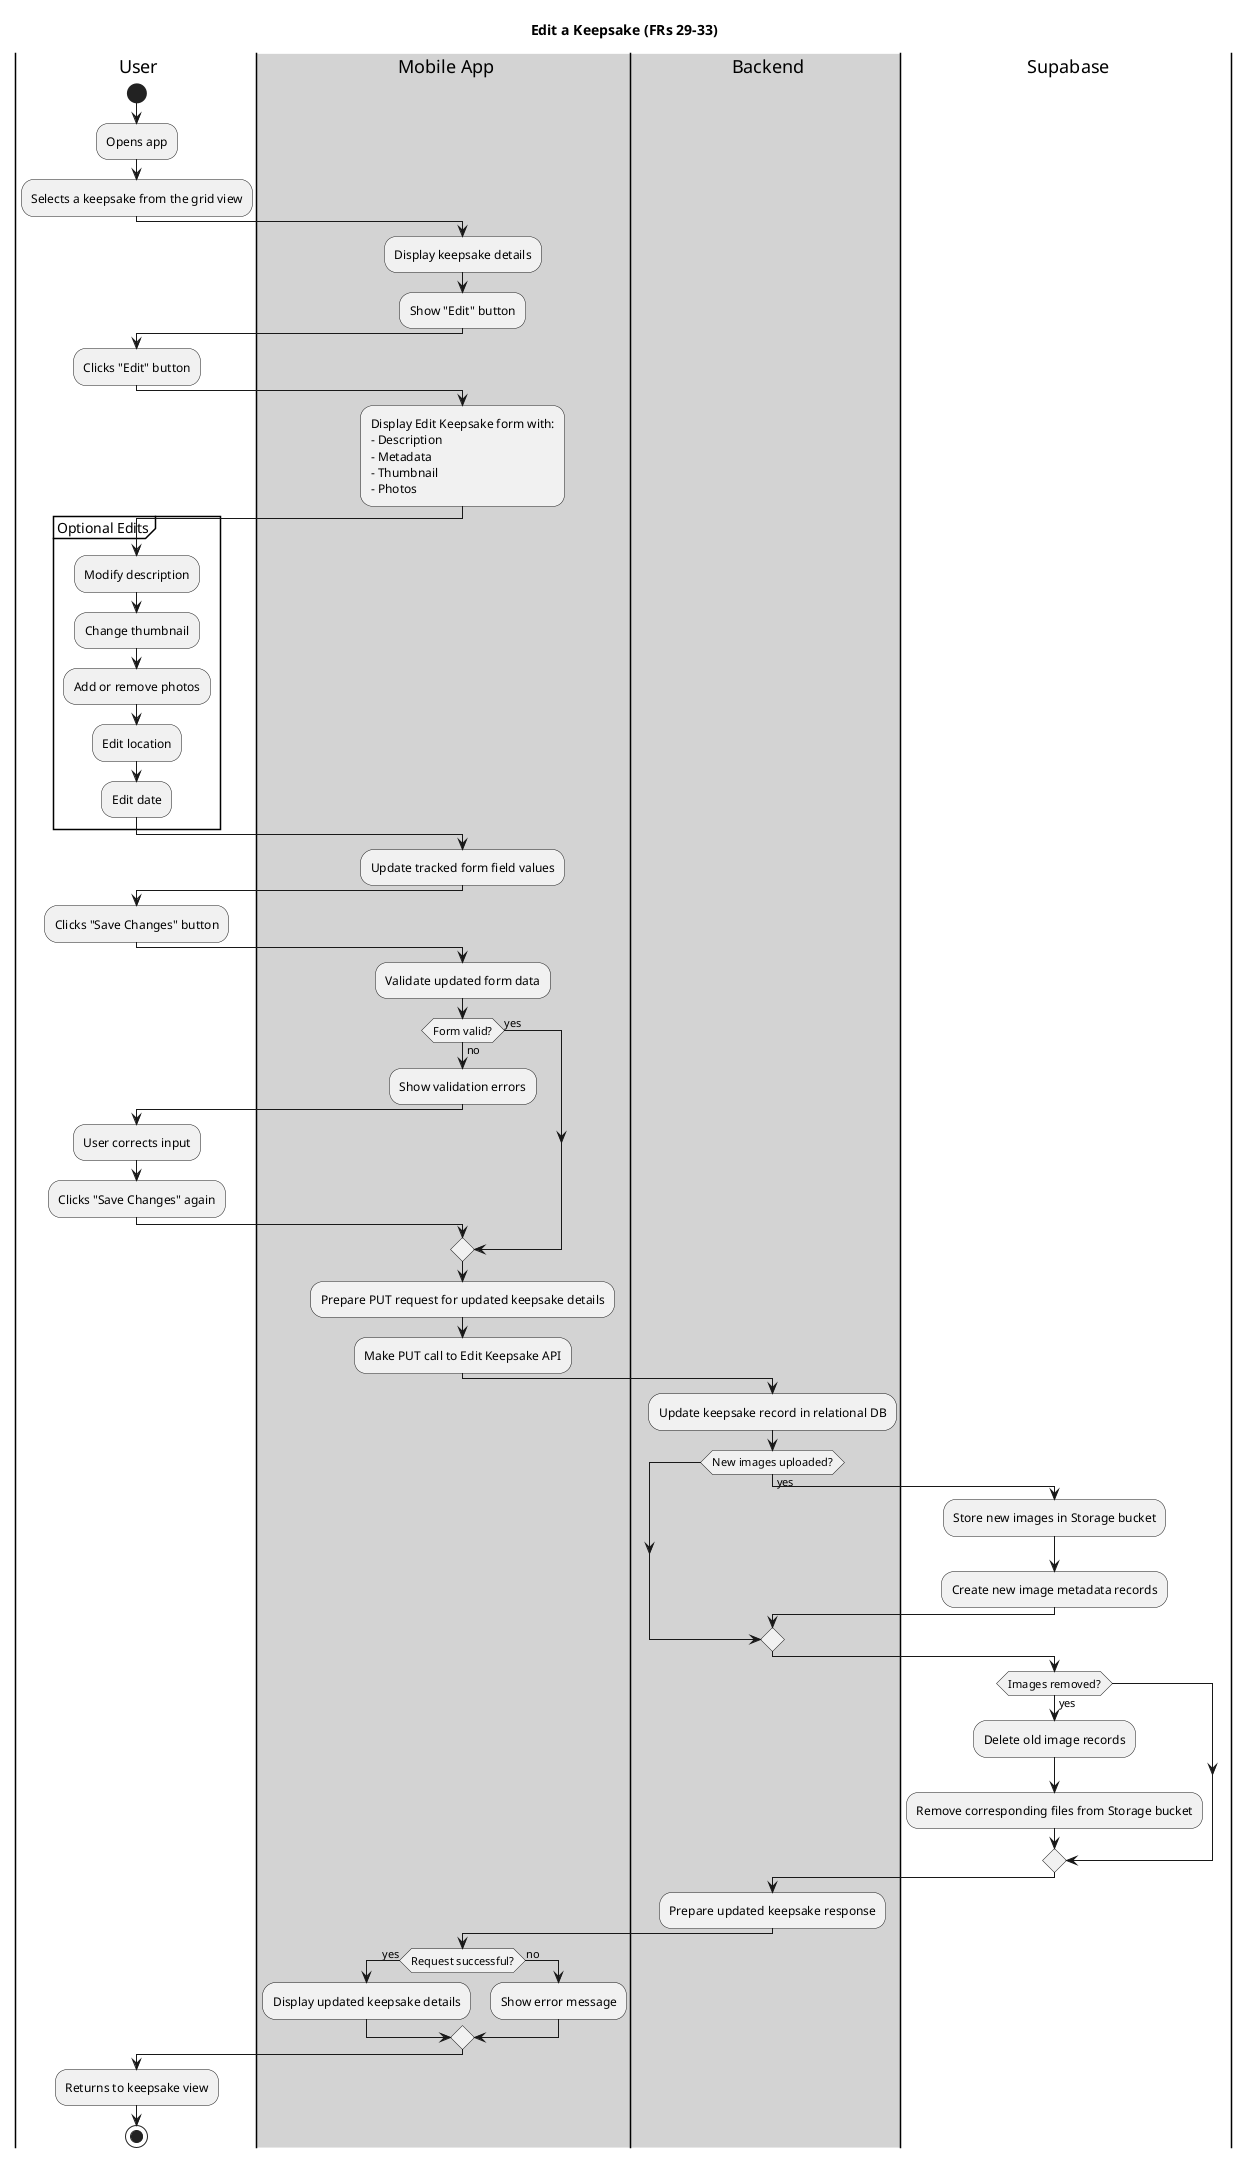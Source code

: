 @startuml
title Edit a Keepsake (FRs 29-33)

|user| User
|#lightgray|mobile| Mobile App
|#lightgray|backend| Backend
|db| Supabase

|user|
start
:Opens app;
:Selects a keepsake from the grid view;

|mobile|
:Display keepsake details;
:Show "Edit" button;

|user|
:Clicks "Edit" button;

|mobile|
:Display Edit Keepsake form with:
- Description
- Metadata
- Thumbnail
- Photos;

|user|
partition "Optional Edits" {
  :Modify description;
  :Change thumbnail;
  :Add or remove photos;
  :Edit location;
  :Edit date;
}

|mobile|
:Update tracked form field values;

|user|
:Clicks "Save Changes" button;

|mobile|
:Validate updated form data;
if (Form valid?) is (no) then
  :Show validation errors;
  |user|
  :User corrects input;
  :Clicks "Save Changes" again;
|mobile|
else (yes)
endif

:Prepare PUT request for updated keepsake details;
:Make PUT call to Edit Keepsake API;

|backend|
:Update keepsake record in relational DB;
if (New images uploaded?) is (yes) then
  |db|
  :Store new images in Storage bucket;
  :Create new image metadata records;
endif
if (Images removed?) is (yes) then
  |db|
  :Delete old image records;
  :Remove corresponding files from Storage bucket;
endif

|backend|
:Prepare updated keepsake response;

|mobile|
if (Request successful?) is (yes) then
  :Display updated keepsake details;
else (no)
  :Show error message;
endif

|user|
:Returns to keepsake view;

stop
@enduml

